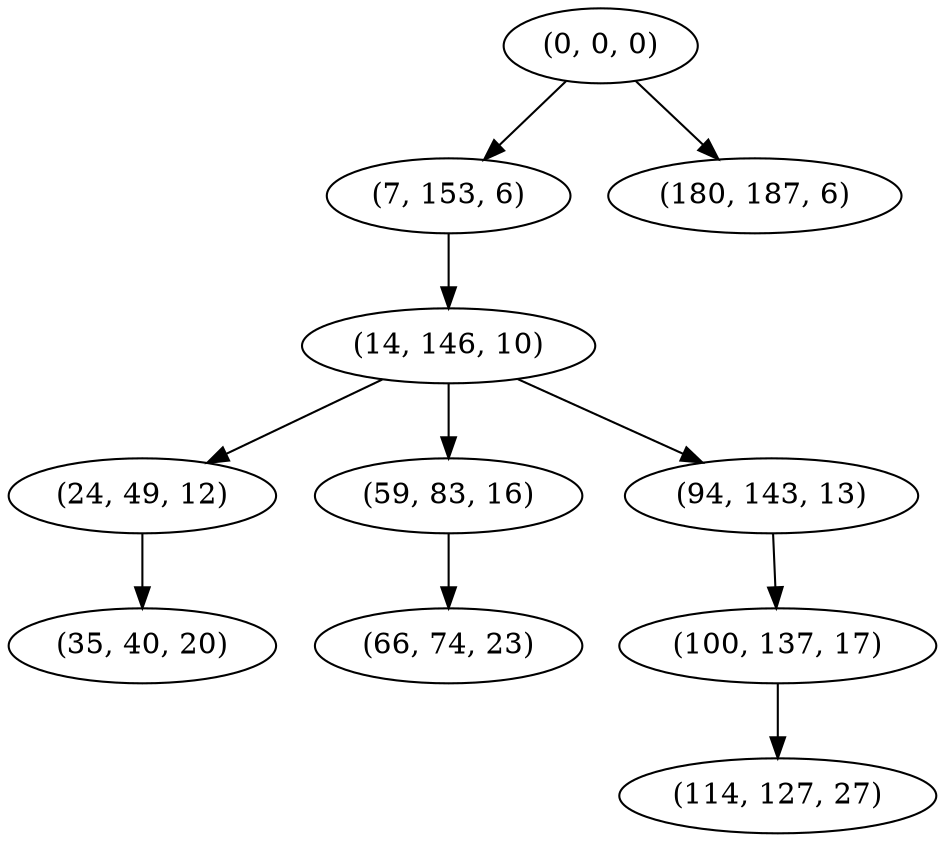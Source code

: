 digraph tree {
    "(0, 0, 0)";
    "(7, 153, 6)";
    "(14, 146, 10)";
    "(24, 49, 12)";
    "(35, 40, 20)";
    "(59, 83, 16)";
    "(66, 74, 23)";
    "(94, 143, 13)";
    "(100, 137, 17)";
    "(114, 127, 27)";
    "(180, 187, 6)";
    "(0, 0, 0)" -> "(7, 153, 6)";
    "(0, 0, 0)" -> "(180, 187, 6)";
    "(7, 153, 6)" -> "(14, 146, 10)";
    "(14, 146, 10)" -> "(24, 49, 12)";
    "(14, 146, 10)" -> "(59, 83, 16)";
    "(14, 146, 10)" -> "(94, 143, 13)";
    "(24, 49, 12)" -> "(35, 40, 20)";
    "(59, 83, 16)" -> "(66, 74, 23)";
    "(94, 143, 13)" -> "(100, 137, 17)";
    "(100, 137, 17)" -> "(114, 127, 27)";
}
